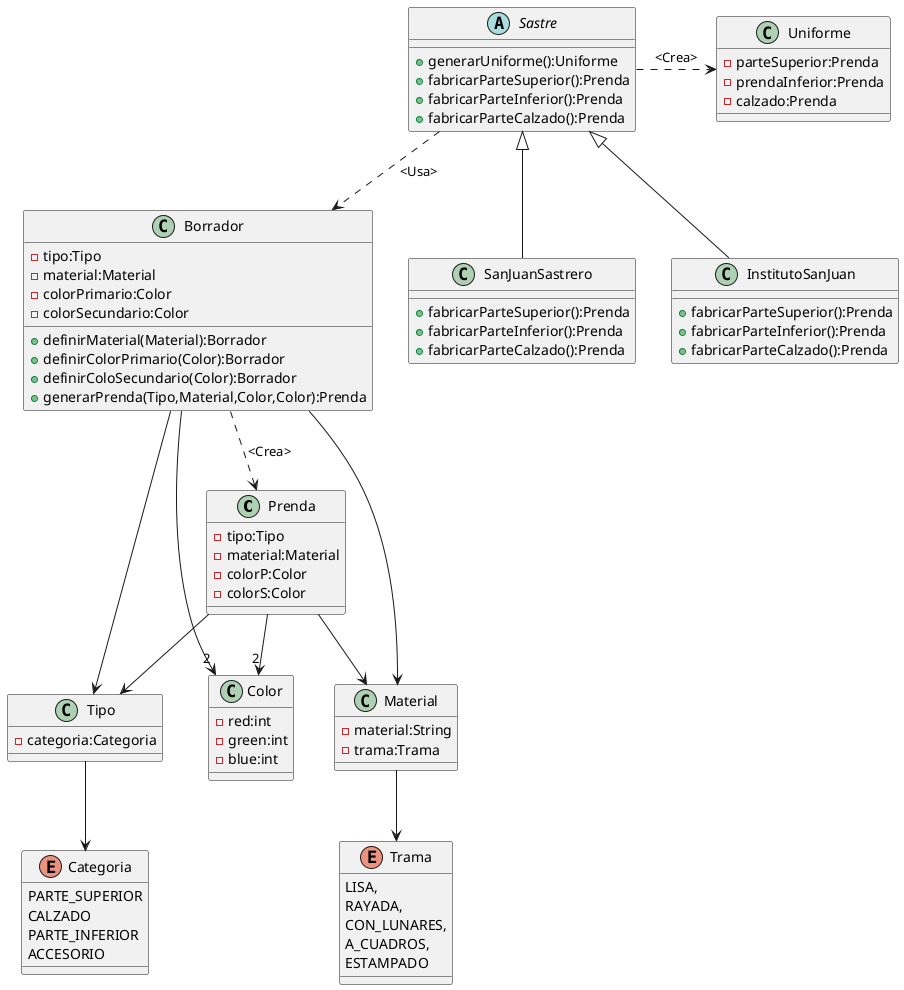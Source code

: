 @startuml

class Prenda{
-tipo:Tipo
-material:Material
-colorP:Color
-colorS:Color
}

Class Tipo{
-categoria:Categoria
}

enum Categoria{
PARTE_SUPERIOR
CALZADO
PARTE_INFERIOR
ACCESORIO
}

class Material{
-material:String
-trama:Trama
}

enum Trama {
LISA,
RAYADA,
CON_LUNARES,
A_CUADROS,
ESTAMPADO
}

class Color{
-red:int
-green:int
-blue:int
}

class Borrador {
-tipo:Tipo
-material:Material
-colorPrimario:Color
-colorSecundario:Color
+definirMaterial(Material):Borrador
+definirColorPrimario(Color):Borrador
+definirColoSecundario(Color):Borrador
+generarPrenda(Tipo,Material,Color,Color):Prenda
}

abstract class Sastre {
+generarUniforme():Uniforme
+fabricarParteSuperior():Prenda
+fabricarParteInferior():Prenda
+fabricarParteCalzado():Prenda
}

class SanJuanSastrero extends Sastre {
+fabricarParteSuperior():Prenda
+fabricarParteInferior():Prenda
+fabricarParteCalzado():Prenda
}

class InstitutoSanJuan extends Sastre {
+fabricarParteSuperior():Prenda
+fabricarParteInferior():Prenda
+fabricarParteCalzado():Prenda
}

class Uniforme {
-parteSuperior:Prenda
-prendaInferior:Prenda
-calzado:Prenda
}

Prenda --> Material
Prenda --> Tipo
Prenda -->"2" Color
Tipo --> Categoria
Material --> Trama
Borrador -> Tipo
Borrador --> Material
Borrador --> "2" Color
Borrador ..> Prenda:<Crea>
Sastre .right.> Uniforme:<Crea>
Sastre ..> Borrador:<Usa>
@enduml